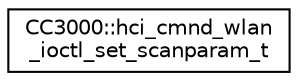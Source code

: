 digraph "Graphical Class Hierarchy"
{
  edge [fontname="Helvetica",fontsize="10",labelfontname="Helvetica",labelfontsize="10"];
  node [fontname="Helvetica",fontsize="10",shape=record];
  rankdir="LR";
  Node1 [label="CC3000::hci_cmnd_wlan\l_ioctl_set_scanparam_t",height=0.2,width=0.4,color="black", fillcolor="white", style="filled",URL="$d6/d0d/structCC3000_1_1hci__cmnd__wlan__ioctl__set__scanparam__t.html"];
}
